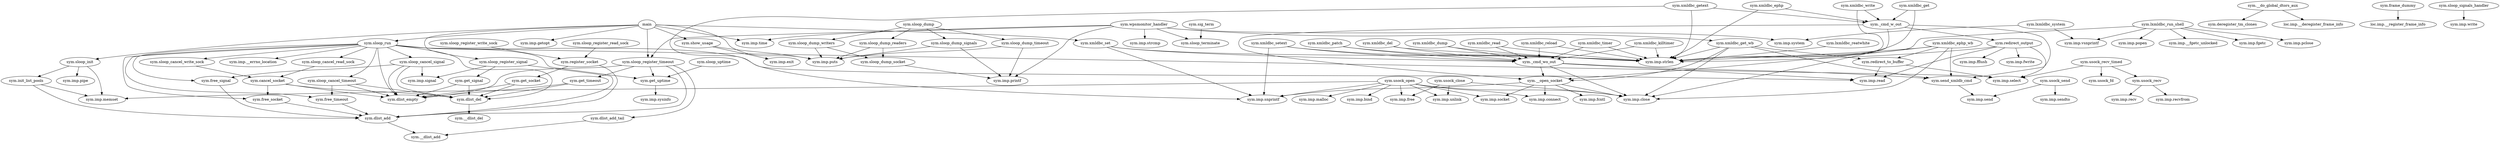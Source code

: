 digraph code {
  "0x00010e20" [label="main"];
  "0x00010e20" -> "0x00010c18";
  "0x00010c18" [label="sym.show_usage"];
  "0x00010e20" -> "0x00010a60";
  "0x00010a60" [label="sym.imp.getopt"];
  "0x00010e20" -> "0x00011640";
  "0x00011640" [label="sym.sloop_init"];
  "0x00010e20" -> "0x0001189c";
  "0x0001189c" [label="sym.sloop_register_signal"];
  "0x00010e20" -> "0x00010964";
  "0x00010964" [label="sym.imp.puts"];
  "0x00010e20" -> "0x00010a78";
  "0x00010a78" [label="sym.imp.time"];
  "0x00010e20" -> "0x00013838";
  "0x00013838" [label="sym.xmldbc_set"];
  "0x00010e20" -> "0x000119d8";
  "0x000119d8" [label="sym.sloop_register_timeout"];
  "0x00010e20" -> "0x00011c34";
  "0x00011c34" [label="sym.sloop_run"];
  "0x00010ba0" [label="sym.__do_global_dtors_aux"];
  "0x00010ba0" -> "0x00010b38";
  "0x00010b38" [label="sym.deregister_tm_clones"];
  "0x00010ba0" -> "0x00010a18";
  "0x00010a18" [label="loc.imp.__deregister_frame_info"];
  "0x00010be8" [label="sym.frame_dummy"];
  "0x00010be8" -> "0x00010ad8";
  "0x00010ad8" [label="loc.imp.__register_frame_info"];
  "0x00011088" [label="sym.dlist_add"];
  "0x00011088" -> "0x00010fb8";
  "0x00010fb8" [label="sym.__dlist_add"];
  "0x000110c0" [label="sym.dlist_add_tail"];
  "0x000110c0" -> "0x00010fb8";
  "0x00010fb8" [label="sym.__dlist_add"];
  "0x000110f8" [label="sym.dlist_del"];
  "0x000110f8" -> "0x00011010";
  "0x00011010" [label="sym.__dlist_del"];
  "0x0001114c" [label="sym.get_uptime"];
  "0x0001114c" -> "0x00010988";
  "0x00010988" [label="sym.imp.sysinfo"];
  "0x00011174" [label="sym.init_list_pools"];
  "0x00011174" -> "0x00010a6c";
  "0x00010a6c" [label="sym.imp.memset"];
  "0x00011174" -> "0x00011088";
  "0x00011088" [label="sym.dlist_add"];
  "0x000112f4" [label="sym.get_socket"];
  "0x000112f4" -> "0x0001104c";
  "0x0001104c" [label="sym.dlist_empty"];
  "0x000112f4" -> "0x000110f8";
  "0x000110f8" [label="sym.dlist_del"];
  "0x0001135c" [label="sym.get_timeout"];
  "0x0001135c" -> "0x0001104c";
  "0x0001104c" [label="sym.dlist_empty"];
  "0x0001135c" -> "0x000110f8";
  "0x000110f8" [label="sym.dlist_del"];
  "0x000113c4" [label="sym.get_signal"];
  "0x000113c4" -> "0x0001104c";
  "0x0001104c" [label="sym.dlist_empty"];
  "0x000113c4" -> "0x000110f8";
  "0x000110f8" [label="sym.dlist_del"];
  "0x0001142c" [label="sym.free_socket"];
  "0x0001142c" -> "0x00011088";
  "0x00011088" [label="sym.dlist_add"];
  "0x00011470" [label="sym.free_timeout"];
  "0x00011470" -> "0x00011088";
  "0x00011088" [label="sym.dlist_add"];
  "0x000114b4" [label="sym.free_signal"];
  "0x000114b4" -> "0x00011088";
  "0x00011088" [label="sym.dlist_add"];
  "0x000114f8" [label="sym.register_socket"];
  "0x000114f8" -> "0x000112f4";
  "0x000112f4" [label="sym.get_socket"];
  "0x000114f8" -> "0x00011088";
  "0x00011088" [label="sym.dlist_add"];
  "0x00011574" [label="sym.cancel_socket"];
  "0x00011574" -> "0x000110f8";
  "0x000110f8" [label="sym.dlist_del"];
  "0x00011574" -> "0x0001142c";
  "0x0001142c" [label="sym.free_socket"];
  "0x00011574" -> "0x0001104c";
  "0x0001104c" [label="sym.dlist_empty"];
  "0x000115f0" [label="sym.sloop_signals_handler"];
  "0x000115f0" -> "0x00010a00";
  "0x00010a00" [label="sym.imp.write"];
  "0x000124b4" [label="sym.sloop_dump_socket"];
  "0x000124b4" -> "0x00010928";
  "0x00010928" [label="sym.imp.printf"];
  "0x00013044" [label="sym.__open_socket"];
  "0x00013044" -> "0x000109ac";
  "0x000109ac" [label="sym.imp.socket"];
  "0x00013044" -> "0x00010acc";
  "0x00010acc" [label="sym.imp.fcntl"];
  "0x00013044" -> "0x00010958";
  "0x00010958" [label="sym.imp.snprintf"];
  "0x00013044" -> "0x00010940";
  "0x00010940" [label="sym.imp.connect"];
  "0x00013044" -> "0x00010ae4";
  "0x00010ae4" [label="sym.imp.close"];
  "0x00013108" [label="sym.send_xmldb_cmd"];
  "0x00013108" -> "0x000109d0";
  "0x000109d0" [label="sym.imp.send"];
  "0x000131a4" [label="sym.redirect_output"];
  "0x000131a4" -> "0x000109b8";
  "0x000109b8" [label="sym.imp.select"];
  "0x000131a4" -> "0x00010a30";
  "0x00010a30" [label="sym.imp.read"];
  "0x000131a4" -> "0x00010ac0";
  "0x00010ac0" [label="sym.imp.strlen"];
  "0x000131a4" -> "0x00010a9c";
  "0x00010a9c" [label="sym.imp.fwrite"];
  "0x000131a4" -> "0x000109c4";
  "0x000109c4" [label="sym.imp.fflush"];
  "0x00013348" [label="sym.redirect_to_buffer"];
  "0x00013348" -> "0x000109b8";
  "0x000109b8" [label="sym.imp.select"];
  "0x00013348" -> "0x00010a30";
  "0x00010a30" [label="sym.imp.read"];
  "0x000134dc" [label="sym._cmd_w_out"];
  "0x000134dc" -> "0x00013044";
  "0x00013044" [label="sym.__open_socket"];
  "0x000134dc" -> "0x00013108";
  "0x00013108" [label="sym.send_xmldb_cmd"];
  "0x000134dc" -> "0x000131a4";
  "0x000131a4" [label="sym.redirect_output"];
  "0x000134dc" -> "0x00010ae4";
  "0x00010ae4" [label="sym.imp.close"];
  "0x00013590" [label="sym._cmd_wo_out"];
  "0x00013590" -> "0x00013044";
  "0x00013044" [label="sym.__open_socket"];
  "0x00013590" -> "0x00013108";
  "0x00013108" [label="sym.send_xmldb_cmd"];
  "0x00013590" -> "0x00010a30";
  "0x00010a30" [label="sym.imp.read"];
  "0x00013590" -> "0x00010ae4";
  "0x00010ae4" [label="sym.imp.close"];
  "0x0001189c" [label="sym.sloop_register_signal"];
  "0x0001189c" -> "0x000113c4";
  "0x000113c4" [label="sym.get_signal"];
  "0x0001189c" -> "0x00011088";
  "0x00011088" [label="sym.dlist_add"];
  "0x0001189c" -> "0x00010a24";
  "0x00010a24" [label="sym.imp.signal"];
  "0x000129f0" [label="sym.usock_close"];
  "0x000129f0" -> "0x00010ae4";
  "0x00010ae4" [label="sym.imp.close"];
  "0x000129f0" -> "0x00010a3c";
  "0x00010a3c" [label="sym.imp.unlink"];
  "0x000129f0" -> "0x00010af0";
  "0x00010af0" [label="sym.imp.free"];
  "0x00010c68" [label="sym.wpsmonitor_handler"];
  "0x00010c68" -> "0x00013630";
  "0x00013630" [label="sym.xmldbc_get_wb"];
  "0x00010c68" -> "0x00010a84";
  "0x00010a84" [label="sym.imp.strcmp"];
  "0x00010c68" -> "0x00010928";
  "0x00010928" [label="sym.imp.printf"];
  "0x00010c68" -> "0x00010970";
  "0x00010970" [label="sym.imp.system"];
  "0x00010c68" -> "0x0001248c";
  "0x0001248c" [label="sym.sloop_terminate"];
  "0x00010c68" -> "0x00010a78";
  "0x00010a78" [label="sym.imp.time"];
  "0x00010c68" -> "0x000119d8";
  "0x000119d8" [label="sym.sloop_register_timeout"];
  "0x00012670" [label="sym.sloop_dump_signals"];
  "0x00012670" -> "0x00010964";
  "0x00010964" [label="sym.imp.puts"];
  "0x00012670" -> "0x00010928";
  "0x00010928" [label="sym.imp.printf"];
  "0x00013a6c" [label="sym.xmldbc_del"];
  "0x00013a6c" -> "0x00010ac0";
  "0x00010ac0" [label="sym.imp.strlen"];
  "0x00013a6c" -> "0x00013590";
  "0x00013590" [label="sym._cmd_wo_out"];
  "0x00011844" [label="sym.sloop_cancel_read_sock"];
  "0x00011844" -> "0x00011574";
  "0x00011574" [label="sym.cancel_socket"];
  "0x00012578" [label="sym.sloop_dump_writers"];
  "0x00012578" -> "0x00010964";
  "0x00010964" [label="sym.imp.puts"];
  "0x00012578" -> "0x000124b4";
  "0x000124b4" [label="sym.sloop_dump_socket"];
  "0x00012b14" [label="sym.usock_recv"];
  "0x00012b14" -> "0x000109a0";
  "0x000109a0" [label="sym.imp.recvfrom"];
  "0x00012b14" -> "0x00010934";
  "0x00010934" [label="sym.imp.recv"];
  "0x00012bac" [label="sym.usock_recv_timed"];
  "0x00012bac" -> "0x0001273c";
  "0x0001273c" [label="sym.usock_fd"];
  "0x00012bac" -> "0x000109b8";
  "0x000109b8" [label="sym.imp.select"];
  "0x00012bac" -> "0x00012b14";
  "0x00012b14" [label="sym.usock_recv"];
  "0x000127cc" [label="sym.usock_open"];
  "0x000127cc" -> "0x0001097c";
  "0x0001097c" [label="sym.imp.malloc"];
  "0x000127cc" -> "0x00010a6c";
  "0x00010a6c" [label="sym.imp.memset"];
  "0x000127cc" -> "0x000109ac";
  "0x000109ac" [label="sym.imp.socket"];
  "0x000127cc" -> "0x00010958";
  "0x00010958" [label="sym.imp.snprintf"];
  "0x000127cc" -> "0x00010a3c";
  "0x00010a3c" [label="sym.imp.unlink"];
  "0x000127cc" -> "0x00010a0c";
  "0x00010a0c" [label="sym.imp.bind"];
  "0x000127cc" -> "0x00010940";
  "0x00010940" [label="sym.imp.connect"];
  "0x000127cc" -> "0x00010ae4";
  "0x00010ae4" [label="sym.imp.close"];
  "0x000127cc" -> "0x00010af0";
  "0x00010af0" [label="sym.imp.free"];
  "0x00010c3c" [label="sym.sig_term"];
  "0x00010c3c" -> "0x0001248c";
  "0x0001248c" [label="sym.sloop_terminate"];
  "0x00013bac" [label="sym.xmldbc_write"];
  "0x00013bac" -> "0x00010ac0";
  "0x00010ac0" [label="sym.imp.strlen"];
  "0x00013bac" -> "0x000134dc";
  "0x000134dc" [label="sym._cmd_w_out"];
  "0x00010c18" [label="sym.show_usage"];
  "0x00010c18" -> "0x00010964";
  "0x00010964" [label="sym.imp.puts"];
  "0x00010c18" -> "0x00010ab4";
  "0x00010ab4" [label="sym.imp.exit"];
  "0x00013abc" [label="sym.xmldbc_reload"];
  "0x00013abc" -> "0x00010ac0";
  "0x00010ac0" [label="sym.imp.strlen"];
  "0x00013abc" -> "0x00013590";
  "0x00013590" [label="sym._cmd_wo_out"];
  "0x00011bac" [label="sym.sloop_cancel_timeout"];
  "0x00011bac" -> "0x000110f8";
  "0x000110f8" [label="sym.dlist_del"];
  "0x00011bac" -> "0x00011470";
  "0x00011470" [label="sym.free_timeout"];
  "0x00011bac" -> "0x0001104c";
  "0x0001104c" [label="sym.dlist_empty"];
  "0x00011640" [label="sym.sloop_init"];
  "0x00011640" -> "0x00010a6c";
  "0x00010a6c" [label="sym.imp.memset"];
  "0x00011640" -> "0x00011174";
  "0x00011174" [label="sym.init_list_pools"];
  "0x00011640" -> "0x000109f4";
  "0x000109f4" [label="sym.imp.pipe"];
  "0x0001271c" [label="sym.sloop_dump"];
  "0x0001271c" -> "0x00012538";
  "0x00012538" [label="sym.sloop_dump_readers"];
  "0x0001271c" -> "0x00012578";
  "0x00012578" [label="sym.sloop_dump_writers"];
  "0x0001271c" -> "0x000125b8";
  "0x000125b8" [label="sym.sloop_dump_timeout"];
  "0x0001271c" -> "0x00012670";
  "0x00012670" [label="sym.sloop_dump_signals"];
  "0x00012538" [label="sym.sloop_dump_readers"];
  "0x00012538" -> "0x00010964";
  "0x00010964" [label="sym.imp.puts"];
  "0x00012538" -> "0x000124b4";
  "0x000124b4" [label="sym.sloop_dump_socket"];
  "0x000125b8" [label="sym.sloop_dump_timeout"];
  "0x000125b8" -> "0x00010964";
  "0x00010964" [label="sym.imp.puts"];
  "0x000125b8" -> "0x00010928";
  "0x00010928" [label="sym.imp.printf"];
  "0x00013734" [label="sym.xmldbc_ephp_wb"];
  "0x00013734" -> "0x00013044";
  "0x00013044" [label="sym.__open_socket"];
  "0x00013734" -> "0x00010ac0";
  "0x00010ac0" [label="sym.imp.strlen"];
  "0x00013734" -> "0x00013108";
  "0x00013108" [label="sym.send_xmldb_cmd"];
  "0x00013734" -> "0x00013348";
  "0x00013348" [label="sym.redirect_to_buffer"];
  "0x00013734" -> "0x00010ae4";
  "0x00010ae4" [label="sym.imp.close"];
  "0x000137dc" [label="sym.xmldbc_ephp"];
  "0x000137dc" -> "0x00010ac0";
  "0x00010ac0" [label="sym.imp.strlen"];
  "0x000137dc" -> "0x000134dc";
  "0x000134dc" [label="sym._cmd_w_out"];
  "0x00013b0c" [label="sym.xmldbc_patch"];
  "0x00013b0c" -> "0x00010ac0";
  "0x00010ac0" [label="sym.imp.strlen"];
  "0x00013b0c" -> "0x00013590";
  "0x00013590" [label="sym._cmd_wo_out"];
  "0x00013c08" [label="sym.xmldbc_dump"];
  "0x00013c08" -> "0x00010ac0";
  "0x00010ac0" [label="sym.imp.strlen"];
  "0x00013c08" -> "0x00013590";
  "0x00013590" [label="sym._cmd_wo_out"];
  "0x00011870" [label="sym.sloop_cancel_write_sock"];
  "0x00011870" -> "0x00011574";
  "0x00011574" [label="sym.cancel_socket"];
  "0x00013a1c" [label="sym.xmldbc_killtimer"];
  "0x00013a1c" -> "0x00010ac0";
  "0x00010ac0" [label="sym.imp.strlen"];
  "0x00013a1c" -> "0x00013590";
  "0x00013590" [label="sym._cmd_wo_out"];
  "0x00013940" [label="sym.xmldbc_getext"];
  "0x00013940" -> "0x00010958";
  "0x00010958" [label="sym.imp.snprintf"];
  "0x00013940" -> "0x00010ac0";
  "0x00010ac0" [label="sym.imp.strlen"];
  "0x00013940" -> "0x000134dc";
  "0x000134dc" [label="sym._cmd_w_out"];
  "0x00011c34" [label="sym.sloop_run"];
  "0x00011c34" -> "0x0001104c";
  "0x0001104c" [label="sym.dlist_empty"];
  "0x00011c34" -> "0x0001114c";
  "0x0001114c" [label="sym.get_uptime"];
  "0x00011c34" -> "0x000109b8";
  "0x000109b8" [label="sym.imp.select"];
  "0x00011c34" -> "0x00010aa8";
  "0x00010aa8" [label="sym.imp.__errno_location"];
  "0x00011c34" -> "0x00010a30";
  "0x00010a30" [label="sym.imp.read"];
  "0x00011c34" -> "0x000110f8";
  "0x000110f8" [label="sym.dlist_del"];
  "0x00011c34" -> "0x000114b4";
  "0x000114b4" [label="sym.free_signal"];
  "0x00011c34" -> "0x00011470";
  "0x00011470" [label="sym.free_timeout"];
  "0x00011c34" -> "0x0001142c";
  "0x0001142c" [label="sym.free_socket"];
  "0x00011c34" -> "0x00011928";
  "0x00011928" [label="sym.sloop_cancel_signal"];
  "0x00011c34" -> "0x00011bac";
  "0x00011bac" [label="sym.sloop_cancel_timeout"];
  "0x00011c34" -> "0x00011844";
  "0x00011844" [label="sym.sloop_cancel_read_sock"];
  "0x00011c34" -> "0x00011870";
  "0x00011870" [label="sym.sloop_cancel_write_sock"];
  "0x000136d8" [label="sym.xmldbc_get"];
  "0x000136d8" -> "0x00010ac0";
  "0x00010ac0" [label="sym.imp.strlen"];
  "0x000136d8" -> "0x000134dc";
  "0x000134dc" [label="sym._cmd_w_out"];
  "0x00011628" [label="sym.sloop_uptime"];
  "0x00011628" -> "0x0001114c";
  "0x0001114c" [label="sym.get_uptime"];
  "0x00012cc4" [label="sym.lxmldbc_run_shell"];
  "0x00012cc4" -> "0x00010994";
  "0x00010994" [label="sym.imp.vsnprintf"];
  "0x00012cc4" -> "0x0001091c";
  "0x0001091c" [label="sym.imp.popen"];
  "0x00012cc4" -> "0x000109dc";
  "0x000109dc" [label="sym.imp.__fgetc_unlocked"];
  "0x00012cc4" -> "0x00010a90";
  "0x00010a90" [label="sym.imp.fgetc"];
  "0x00012cc4" -> "0x0001094c";
  "0x0001094c" [label="sym.imp.pclose"];
  "0x00012cc4" -> "0x00010ac0";
  "0x00010ac0" [label="sym.imp.strlen"];
  "0x00012a68" [label="sym.usock_send"];
  "0x00012a68" -> "0x00010a48";
  "0x00010a48" [label="sym.imp.sendto"];
  "0x00012a68" -> "0x000109d0";
  "0x000109d0" [label="sym.imp.send"];
  "0x000117c4" [label="sym.sloop_register_read_sock"];
  "0x000117c4" -> "0x000114f8";
  "0x000114f8" [label="sym.register_socket"];
  "0x00011804" [label="sym.sloop_register_write_sock"];
  "0x00011804" -> "0x000114f8";
  "0x000114f8" [label="sym.register_socket"];
  "0x00012e74" [label="sym.lxmldbc_system"];
  "0x00012e74" -> "0x00010994";
  "0x00010994" [label="sym.imp.vsnprintf"];
  "0x00012e74" -> "0x00010970";
  "0x00010970" [label="sym.imp.system"];
  "0x000138bc" [label="sym.xmldbc_setext"];
  "0x000138bc" -> "0x00010958";
  "0x00010958" [label="sym.imp.snprintf"];
  "0x000138bc" -> "0x00010ac0";
  "0x00010ac0" [label="sym.imp.strlen"];
  "0x000138bc" -> "0x00013590";
  "0x00013590" [label="sym._cmd_wo_out"];
  "0x00012f6c" [label="sym.lxmldbc_reatwhite"];
  "0x00012f6c" -> "0x00010ac0";
  "0x00010ac0" [label="sym.imp.strlen"];
  "0x00013630" [label="sym.xmldbc_get_wb"];
  "0x00013630" -> "0x00013044";
  "0x00013044" [label="sym.__open_socket"];
  "0x00013630" -> "0x00010ac0";
  "0x00010ac0" [label="sym.imp.strlen"];
  "0x00013630" -> "0x00013108";
  "0x00013108" [label="sym.send_xmldb_cmd"];
  "0x00013630" -> "0x00013348";
  "0x00013348" [label="sym.redirect_to_buffer"];
  "0x00013630" -> "0x00010ae4";
  "0x00010ae4" [label="sym.imp.close"];
  "0x00013838" [label="sym.xmldbc_set"];
  "0x00013838" -> "0x00010958";
  "0x00010958" [label="sym.imp.snprintf"];
  "0x00013838" -> "0x00010ac0";
  "0x00010ac0" [label="sym.imp.strlen"];
  "0x00013838" -> "0x00013590";
  "0x00013590" [label="sym._cmd_wo_out"];
  "0x000139cc" [label="sym.xmldbc_timer"];
  "0x000139cc" -> "0x00010ac0";
  "0x00010ac0" [label="sym.imp.strlen"];
  "0x000139cc" -> "0x00013590";
  "0x00013590" [label="sym._cmd_wo_out"];
  "0x000119d8" [label="sym.sloop_register_timeout"];
  "0x000119d8" -> "0x0001135c";
  "0x0001135c" [label="sym.get_timeout"];
  "0x000119d8" -> "0x0001114c";
  "0x0001114c" [label="sym.get_uptime"];
  "0x000119d8" -> "0x0001104c";
  "0x0001104c" [label="sym.dlist_empty"];
  "0x000119d8" -> "0x00011088";
  "0x00011088" [label="sym.dlist_add"];
  "0x000119d8" -> "0x000110c0";
  "0x000110c0" [label="sym.dlist_add_tail"];
  "0x00011928" [label="sym.sloop_cancel_signal"];
  "0x00011928" -> "0x00010a24";
  "0x00010a24" [label="sym.imp.signal"];
  "0x00011928" -> "0x000110f8";
  "0x000110f8" [label="sym.dlist_del"];
  "0x00011928" -> "0x000114b4";
  "0x000114b4" [label="sym.free_signal"];
  "0x00011928" -> "0x0001104c";
  "0x0001104c" [label="sym.dlist_empty"];
  "0x00013b5c" [label="sym.xmldbc_read"];
  "0x00013b5c" -> "0x00010ac0";
  "0x00010ac0" [label="sym.imp.strlen"];
  "0x00013b5c" -> "0x00013590";
  "0x00013590" [label="sym._cmd_wo_out"];
}
